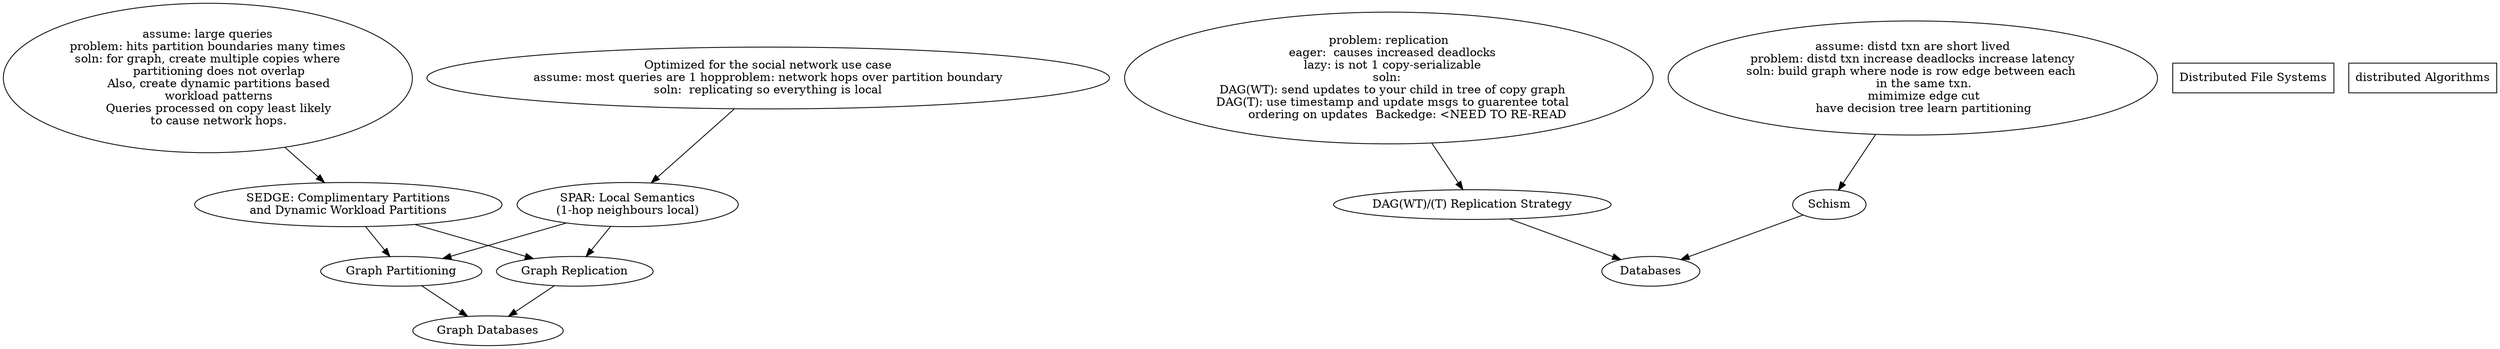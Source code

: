 digraph large_scale_paper_metadata {
/* graph properties */
graph [label_scheme=1];

/* edges */

/* topic hiearchy */
graph_partitioning -> graph_dbs
graph_replication -> graph_dbs

/* papers to topics */
schism -> databases
dag_wt_t -> databases
sedge -> graph_replication
sedge -> graph_partitioning
spar -> graph_replication
spar -> graph_partitioning

/* descriptions to papers */
schism_desc -> schism
dag_wt_t_desc -> dag_wt_t
sedge_desc -> sedge
spar_desc -> spar

node [shape=box]; 
/* top level nodes */
databases[label="Databases"]
graph_dbs[label="Graph Databases"]
dfs[label="Distributed File Systems"]
distributed_algos[label="distributed Algorithms"]

/* 2nd level topics */ 

/* graph databases */
graph_partitioning [label="Graph Partitioning"]
graph_replication [label="Graph Replication"]

/* paper nodes */
node [shape=circle]; 
schism [label="Schism"]
dag_wt_t [label="DAG(WT)/(T) Replication Strategy"]
sedge[label="SEDGE: Complimentary Partitions\nand Dynamic Workload Partitions"]
spar[label="SPAR: Local Semantics\n(1-hop neighbours local)"]

/* description of paper nodes */
schism_desc [label=
    "assume: distd txn are short lived\n"
  + "problem: distd txn increase deadlocks increase latency\n"
  + "soln: build graph where node is row edge between each \n"
  + "      in the same txn.\n"
  + "      mimimize edge cut\n"
  + "      have decision tree learn partitioning\n"
  ]

dag_wt_t_desc [label=
    "problem: replication\n"
  + "  eager:  causes increased deadlocks\n"
  + "  lazy: is not 1 copy-serializable\n"
  + "soln: \n"
  + "  DAG(WT): send updates to your child in tree of copy graph\n"  
  + "  DAG(T): use timestamp and update msgs to guarentee total\n"  
  + "          ordering on updates"
  + "  Backedge: <NEED TO RE-READ"  
  ]

spar_desc[label=
    "Optimized for the social network use case\n"
  + "assume: most queries are 1 hop"
  + "problem: network hops over partition boundary\n"
  + "soln:  replicating so everything is local"
  ]

sedge_desc[label=
    "assume: large queries\n"
  + "problem: hits partition boundaries many times\n"
  + "soln: for graph, create multiple copies where\n"
  + "      partitioning does not overlap\n"
  + "      Also, create dynamic partitions based\n"
  + "      workload patterns\n"
  + "      Queries processed on copy least likely\n"
  + "      to cause network hops."
  ]

} 

